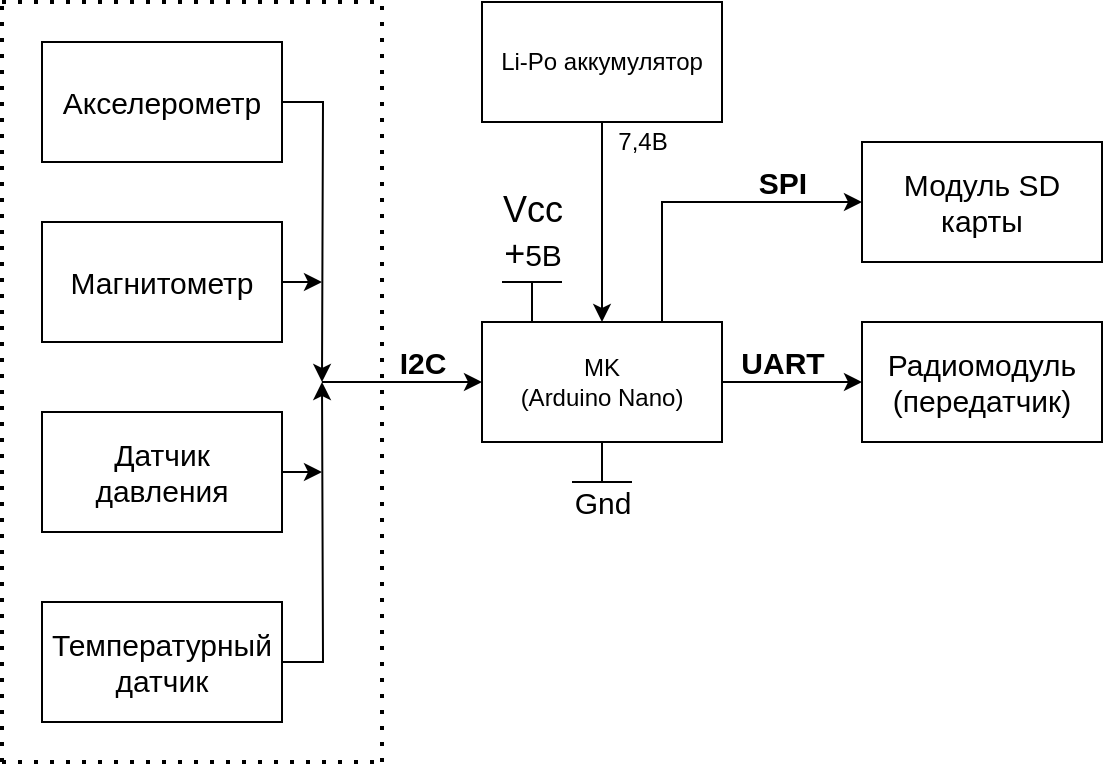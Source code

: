 <mxfile version="15.5.8" type="device"><diagram name="Page-1" id="7e0a89b8-554c-2b80-1dc8-d5c74ca68de4"><mxGraphModel dx="1422" dy="794" grid="1" gridSize="10" guides="1" tooltips="1" connect="1" arrows="1" fold="1" page="1" pageScale="1" pageWidth="1100" pageHeight="850" background="none" math="0" shadow="0"><root><mxCell id="0"/><mxCell id="1" parent="0"/><mxCell id="tgimwPRIePL3PRpzJRpZ-16" style="edgeStyle=orthogonalEdgeStyle;rounded=0;orthogonalLoop=1;jettySize=auto;html=1;exitX=0.75;exitY=0;exitDx=0;exitDy=0;entryX=0;entryY=0.5;entryDx=0;entryDy=0;fontSize=15;" edge="1" parent="1" source="tgimwPRIePL3PRpzJRpZ-1" target="tgimwPRIePL3PRpzJRpZ-15"><mxGeometry relative="1" as="geometry"/></mxCell><mxCell id="tgimwPRIePL3PRpzJRpZ-19" style="edgeStyle=orthogonalEdgeStyle;rounded=0;orthogonalLoop=1;jettySize=auto;html=1;exitX=1;exitY=0.5;exitDx=0;exitDy=0;entryX=0;entryY=0.5;entryDx=0;entryDy=0;fontSize=15;" edge="1" parent="1" source="tgimwPRIePL3PRpzJRpZ-1" target="tgimwPRIePL3PRpzJRpZ-18"><mxGeometry relative="1" as="geometry"/></mxCell><mxCell id="tgimwPRIePL3PRpzJRpZ-1" value="MK&lt;br&gt;(Arduino Nano)" style="rounded=0;whiteSpace=wrap;html=1;" vertex="1" parent="1"><mxGeometry x="290" y="320" width="120" height="60" as="geometry"/></mxCell><mxCell id="tgimwPRIePL3PRpzJRpZ-34" style="edgeStyle=orthogonalEdgeStyle;rounded=0;orthogonalLoop=1;jettySize=auto;html=1;fontSize=15;" edge="1" parent="1" source="tgimwPRIePL3PRpzJRpZ-3" target="tgimwPRIePL3PRpzJRpZ-1"><mxGeometry relative="1" as="geometry"/></mxCell><mxCell id="tgimwPRIePL3PRpzJRpZ-3" value="Li-Po аккумулятор" style="rounded=0;whiteSpace=wrap;html=1;" vertex="1" parent="1"><mxGeometry x="290" y="160" width="120" height="60" as="geometry"/></mxCell><mxCell id="tgimwPRIePL3PRpzJRpZ-4" value="7,4В" style="text;html=1;align=center;verticalAlign=middle;resizable=0;points=[];autosize=1;strokeColor=none;fillColor=none;" vertex="1" parent="1"><mxGeometry x="350" y="220" width="40" height="20" as="geometry"/></mxCell><mxCell id="tgimwPRIePL3PRpzJRpZ-5" value="&lt;font style=&quot;font-size: 18px ; line-height: 0&quot;&gt;&lt;br&gt;&lt;/font&gt;" style="verticalLabelPosition=top;verticalAlign=bottom;shape=mxgraph.electrical.signal_sources.vdd;shadow=0;dashed=0;align=center;strokeWidth=1;fontSize=24;html=1;flipV=1;" vertex="1" parent="1"><mxGeometry x="300" y="300" width="30" height="20" as="geometry"/></mxCell><mxCell id="tgimwPRIePL3PRpzJRpZ-12" value="Vcc&lt;br&gt;+&lt;font style=&quot;font-size: 15px&quot;&gt;5В&lt;/font&gt;" style="text;html=1;align=center;verticalAlign=middle;resizable=0;points=[];autosize=1;strokeColor=none;fillColor=none;fontSize=18;" vertex="1" parent="1"><mxGeometry x="290" y="250" width="50" height="50" as="geometry"/></mxCell><mxCell id="tgimwPRIePL3PRpzJRpZ-15" value="Модуль SD карты" style="rounded=0;whiteSpace=wrap;html=1;fontSize=15;" vertex="1" parent="1"><mxGeometry x="480" y="230" width="120" height="60" as="geometry"/></mxCell><mxCell id="tgimwPRIePL3PRpzJRpZ-17" value="&lt;b&gt;SPI&lt;/b&gt;" style="text;html=1;align=center;verticalAlign=middle;resizable=0;points=[];autosize=1;strokeColor=none;fillColor=none;fontSize=15;" vertex="1" parent="1"><mxGeometry x="420" y="240" width="40" height="20" as="geometry"/></mxCell><mxCell id="tgimwPRIePL3PRpzJRpZ-18" value="Радиомодуль&lt;br&gt;(передатчик)" style="rounded=0;whiteSpace=wrap;html=1;fontSize=15;" vertex="1" parent="1"><mxGeometry x="480" y="320" width="120" height="60" as="geometry"/></mxCell><mxCell id="tgimwPRIePL3PRpzJRpZ-20" value="&lt;b&gt;UART&lt;/b&gt;" style="text;html=1;align=center;verticalAlign=middle;resizable=0;points=[];autosize=1;strokeColor=none;fillColor=none;fontSize=15;" vertex="1" parent="1"><mxGeometry x="410" y="330" width="60" height="20" as="geometry"/></mxCell><mxCell id="tgimwPRIePL3PRpzJRpZ-42" style="edgeStyle=orthogonalEdgeStyle;rounded=0;orthogonalLoop=1;jettySize=auto;html=1;exitX=1;exitY=0.5;exitDx=0;exitDy=0;fontSize=15;" edge="1" parent="1" source="tgimwPRIePL3PRpzJRpZ-21"><mxGeometry relative="1" as="geometry"><mxPoint x="210" y="350" as="targetPoint"/></mxGeometry></mxCell><mxCell id="tgimwPRIePL3PRpzJRpZ-21" value="Акселерометр" style="whiteSpace=wrap;html=1;fontSize=15;" vertex="1" parent="1"><mxGeometry x="70" y="180" width="120" height="60" as="geometry"/></mxCell><mxCell id="tgimwPRIePL3PRpzJRpZ-45" style="edgeStyle=orthogonalEdgeStyle;rounded=0;orthogonalLoop=1;jettySize=auto;html=1;exitX=1;exitY=0.5;exitDx=0;exitDy=0;fontSize=15;" edge="1" parent="1" source="tgimwPRIePL3PRpzJRpZ-23"><mxGeometry relative="1" as="geometry"><mxPoint x="210" y="395" as="targetPoint"/></mxGeometry></mxCell><mxCell id="tgimwPRIePL3PRpzJRpZ-23" value="Датчик давления" style="rounded=0;whiteSpace=wrap;html=1;fontSize=15;" vertex="1" parent="1"><mxGeometry x="70" y="365" width="120" height="60" as="geometry"/></mxCell><mxCell id="tgimwPRIePL3PRpzJRpZ-44" style="edgeStyle=orthogonalEdgeStyle;rounded=0;orthogonalLoop=1;jettySize=auto;html=1;exitX=1;exitY=0.5;exitDx=0;exitDy=0;fontSize=15;" edge="1" parent="1" source="tgimwPRIePL3PRpzJRpZ-24"><mxGeometry relative="1" as="geometry"><mxPoint x="210" y="350" as="targetPoint"/></mxGeometry></mxCell><mxCell id="tgimwPRIePL3PRpzJRpZ-24" value="Температурный датчик" style="rounded=0;whiteSpace=wrap;html=1;fontSize=15;" vertex="1" parent="1"><mxGeometry x="70" y="460" width="120" height="60" as="geometry"/></mxCell><mxCell id="tgimwPRIePL3PRpzJRpZ-30" value="&lt;b&gt;I2C&lt;/b&gt;" style="text;html=1;align=center;verticalAlign=middle;resizable=0;points=[];autosize=1;strokeColor=none;fillColor=none;fontSize=15;" vertex="1" parent="1"><mxGeometry x="240" y="330" width="40" height="20" as="geometry"/></mxCell><mxCell id="tgimwPRIePL3PRpzJRpZ-32" value="&lt;font style=&quot;font-size: 18px ; line-height: 0&quot;&gt;&lt;br&gt;&lt;/font&gt;" style="verticalLabelPosition=top;verticalAlign=bottom;shape=mxgraph.electrical.signal_sources.vdd;shadow=0;dashed=0;align=center;strokeWidth=1;fontSize=24;html=1;flipV=1;direction=west;" vertex="1" parent="1"><mxGeometry x="335" y="380" width="30" height="20" as="geometry"/></mxCell><mxCell id="tgimwPRIePL3PRpzJRpZ-33" value="Gnd" style="text;html=1;align=center;verticalAlign=middle;resizable=0;points=[];autosize=1;strokeColor=none;fillColor=none;fontSize=15;" vertex="1" parent="1"><mxGeometry x="330" y="400" width="40" height="20" as="geometry"/></mxCell><mxCell id="tgimwPRIePL3PRpzJRpZ-43" style="edgeStyle=orthogonalEdgeStyle;rounded=0;orthogonalLoop=1;jettySize=auto;html=1;exitX=1;exitY=0.5;exitDx=0;exitDy=0;fontSize=15;" edge="1" parent="1" source="tgimwPRIePL3PRpzJRpZ-38"><mxGeometry relative="1" as="geometry"><mxPoint x="210" y="300" as="targetPoint"/></mxGeometry></mxCell><mxCell id="tgimwPRIePL3PRpzJRpZ-38" value="Магнитометр" style="rounded=0;whiteSpace=wrap;html=1;fontSize=15;" vertex="1" parent="1"><mxGeometry x="70" y="270" width="120" height="60" as="geometry"/></mxCell><mxCell id="tgimwPRIePL3PRpzJRpZ-46" value="" style="endArrow=classic;html=1;rounded=0;fontSize=15;entryX=0;entryY=0.5;entryDx=0;entryDy=0;" edge="1" parent="1" target="tgimwPRIePL3PRpzJRpZ-1"><mxGeometry width="50" height="50" relative="1" as="geometry"><mxPoint x="210" y="350" as="sourcePoint"/><mxPoint x="260" y="300" as="targetPoint"/></mxGeometry></mxCell><mxCell id="tgimwPRIePL3PRpzJRpZ-48" value="" style="endArrow=none;dashed=1;html=1;dashPattern=1 3;strokeWidth=2;rounded=0;fontSize=15;" edge="1" parent="1"><mxGeometry width="50" height="50" relative="1" as="geometry"><mxPoint x="50" y="540" as="sourcePoint"/><mxPoint x="50" y="160" as="targetPoint"/></mxGeometry></mxCell><mxCell id="tgimwPRIePL3PRpzJRpZ-50" value="" style="endArrow=none;dashed=1;html=1;dashPattern=1 3;strokeWidth=2;rounded=0;fontSize=15;" edge="1" parent="1"><mxGeometry width="50" height="50" relative="1" as="geometry"><mxPoint x="50" y="540" as="sourcePoint"/><mxPoint x="240" y="540" as="targetPoint"/></mxGeometry></mxCell><mxCell id="tgimwPRIePL3PRpzJRpZ-51" value="" style="endArrow=none;dashed=1;html=1;dashPattern=1 3;strokeWidth=2;rounded=0;fontSize=15;" edge="1" parent="1"><mxGeometry width="50" height="50" relative="1" as="geometry"><mxPoint x="240" y="540" as="sourcePoint"/><mxPoint x="240" y="160" as="targetPoint"/></mxGeometry></mxCell><mxCell id="tgimwPRIePL3PRpzJRpZ-52" value="" style="endArrow=none;dashed=1;html=1;dashPattern=1 3;strokeWidth=2;rounded=0;fontSize=15;" edge="1" parent="1"><mxGeometry width="50" height="50" relative="1" as="geometry"><mxPoint x="50" y="160" as="sourcePoint"/><mxPoint x="240" y="160" as="targetPoint"/></mxGeometry></mxCell></root></mxGraphModel></diagram></mxfile>